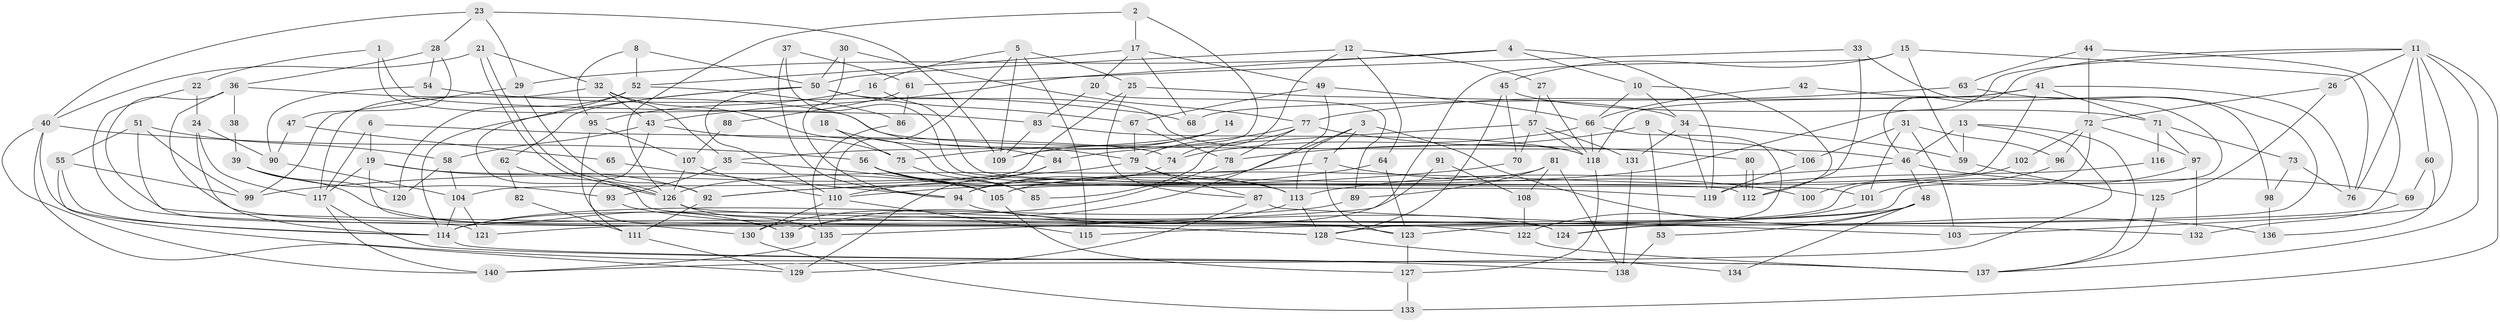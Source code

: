 // Generated by graph-tools (version 1.1) at 2025/36/03/09/25 02:36:14]
// undirected, 140 vertices, 280 edges
graph export_dot {
graph [start="1"]
  node [color=gray90,style=filled];
  1;
  2;
  3;
  4;
  5;
  6;
  7;
  8;
  9;
  10;
  11;
  12;
  13;
  14;
  15;
  16;
  17;
  18;
  19;
  20;
  21;
  22;
  23;
  24;
  25;
  26;
  27;
  28;
  29;
  30;
  31;
  32;
  33;
  34;
  35;
  36;
  37;
  38;
  39;
  40;
  41;
  42;
  43;
  44;
  45;
  46;
  47;
  48;
  49;
  50;
  51;
  52;
  53;
  54;
  55;
  56;
  57;
  58;
  59;
  60;
  61;
  62;
  63;
  64;
  65;
  66;
  67;
  68;
  69;
  70;
  71;
  72;
  73;
  74;
  75;
  76;
  77;
  78;
  79;
  80;
  81;
  82;
  83;
  84;
  85;
  86;
  87;
  88;
  89;
  90;
  91;
  92;
  93;
  94;
  95;
  96;
  97;
  98;
  99;
  100;
  101;
  102;
  103;
  104;
  105;
  106;
  107;
  108;
  109;
  110;
  111;
  112;
  113;
  114;
  115;
  116;
  117;
  118;
  119;
  120;
  121;
  122;
  123;
  124;
  125;
  126;
  127;
  128;
  129;
  130;
  131;
  132;
  133;
  134;
  135;
  136;
  137;
  138;
  139;
  140;
  1 -- 79;
  1 -- 22;
  1 -- 83;
  2 -- 17;
  2 -- 109;
  2 -- 126;
  3 -- 7;
  3 -- 94;
  3 -- 113;
  3 -- 136;
  4 -- 43;
  4 -- 119;
  4 -- 10;
  4 -- 29;
  5 -- 109;
  5 -- 110;
  5 -- 16;
  5 -- 25;
  5 -- 115;
  6 -- 19;
  6 -- 117;
  6 -- 74;
  7 -- 126;
  7 -- 123;
  7 -- 100;
  8 -- 52;
  8 -- 95;
  8 -- 50;
  9 -- 78;
  9 -- 53;
  9 -- 106;
  10 -- 66;
  10 -- 34;
  10 -- 112;
  11 -- 137;
  11 -- 76;
  11 -- 26;
  11 -- 46;
  11 -- 60;
  11 -- 92;
  11 -- 103;
  11 -- 133;
  12 -- 50;
  12 -- 27;
  12 -- 64;
  12 -- 74;
  13 -- 137;
  13 -- 46;
  13 -- 59;
  13 -- 140;
  14 -- 109;
  14 -- 35;
  14 -- 75;
  15 -- 59;
  15 -- 135;
  15 -- 45;
  15 -- 76;
  16 -- 101;
  16 -- 95;
  17 -- 49;
  17 -- 20;
  17 -- 52;
  17 -- 68;
  18 -- 75;
  18 -- 84;
  19 -- 105;
  19 -- 130;
  19 -- 92;
  19 -- 117;
  20 -- 89;
  20 -- 83;
  21 -- 40;
  21 -- 126;
  21 -- 126;
  21 -- 32;
  22 -- 24;
  22 -- 128;
  23 -- 40;
  23 -- 29;
  23 -- 28;
  23 -- 109;
  24 -- 114;
  24 -- 117;
  24 -- 90;
  25 -- 104;
  25 -- 34;
  25 -- 87;
  26 -- 72;
  26 -- 125;
  27 -- 118;
  27 -- 57;
  28 -- 54;
  28 -- 36;
  28 -- 47;
  29 -- 92;
  29 -- 99;
  30 -- 77;
  30 -- 94;
  30 -- 50;
  31 -- 106;
  31 -- 103;
  31 -- 96;
  31 -- 101;
  32 -- 117;
  32 -- 35;
  32 -- 43;
  32 -- 119;
  33 -- 61;
  33 -- 112;
  33 -- 98;
  34 -- 59;
  34 -- 119;
  34 -- 131;
  35 -- 105;
  35 -- 93;
  36 -- 46;
  36 -- 38;
  36 -- 124;
  36 -- 128;
  37 -- 94;
  37 -- 112;
  37 -- 61;
  38 -- 39;
  39 -- 139;
  39 -- 93;
  39 -- 120;
  40 -- 114;
  40 -- 56;
  40 -- 138;
  40 -- 140;
  41 -- 76;
  41 -- 118;
  41 -- 68;
  41 -- 71;
  41 -- 105;
  42 -- 114;
  42 -- 66;
  43 -- 75;
  43 -- 58;
  43 -- 111;
  44 -- 72;
  44 -- 115;
  44 -- 63;
  45 -- 128;
  45 -- 70;
  45 -- 71;
  46 -- 113;
  46 -- 48;
  46 -- 69;
  47 -- 90;
  47 -- 65;
  48 -- 121;
  48 -- 53;
  48 -- 124;
  48 -- 134;
  49 -- 66;
  49 -- 67;
  49 -- 130;
  50 -- 62;
  50 -- 67;
  50 -- 110;
  50 -- 114;
  50 -- 118;
  51 -- 55;
  51 -- 99;
  51 -- 58;
  51 -- 121;
  52 -- 120;
  52 -- 86;
  52 -- 122;
  53 -- 138;
  54 -- 68;
  54 -- 90;
  55 -- 129;
  55 -- 114;
  55 -- 99;
  56 -- 105;
  56 -- 113;
  56 -- 85;
  57 -- 70;
  57 -- 118;
  57 -- 84;
  57 -- 131;
  58 -- 104;
  58 -- 120;
  59 -- 125;
  60 -- 69;
  60 -- 136;
  61 -- 86;
  61 -- 88;
  62 -- 126;
  62 -- 82;
  63 -- 124;
  63 -- 77;
  64 -- 110;
  64 -- 123;
  65 -- 94;
  66 -- 123;
  66 -- 74;
  66 -- 118;
  67 -- 79;
  67 -- 78;
  69 -- 132;
  70 -- 92;
  71 -- 73;
  71 -- 97;
  71 -- 116;
  72 -- 128;
  72 -- 97;
  72 -- 96;
  72 -- 102;
  73 -- 98;
  73 -- 76;
  74 -- 94;
  75 -- 85;
  77 -- 78;
  77 -- 79;
  77 -- 80;
  77 -- 85;
  78 -- 114;
  79 -- 99;
  79 -- 87;
  79 -- 113;
  80 -- 112;
  80 -- 112;
  81 -- 138;
  81 -- 94;
  81 -- 89;
  81 -- 108;
  82 -- 111;
  83 -- 118;
  83 -- 109;
  84 -- 129;
  84 -- 110;
  86 -- 135;
  87 -- 103;
  87 -- 129;
  88 -- 107;
  89 -- 114;
  90 -- 104;
  91 -- 108;
  91 -- 139;
  92 -- 111;
  93 -- 123;
  94 -- 124;
  95 -- 107;
  95 -- 139;
  96 -- 100;
  97 -- 101;
  97 -- 132;
  98 -- 136;
  101 -- 122;
  102 -- 105;
  104 -- 114;
  104 -- 121;
  105 -- 127;
  106 -- 119;
  107 -- 110;
  107 -- 126;
  108 -- 122;
  110 -- 115;
  110 -- 130;
  111 -- 129;
  113 -- 128;
  113 -- 139;
  114 -- 137;
  116 -- 119;
  117 -- 140;
  117 -- 137;
  118 -- 127;
  122 -- 137;
  123 -- 127;
  125 -- 137;
  126 -- 132;
  126 -- 135;
  127 -- 133;
  128 -- 134;
  130 -- 133;
  131 -- 138;
  135 -- 140;
}
